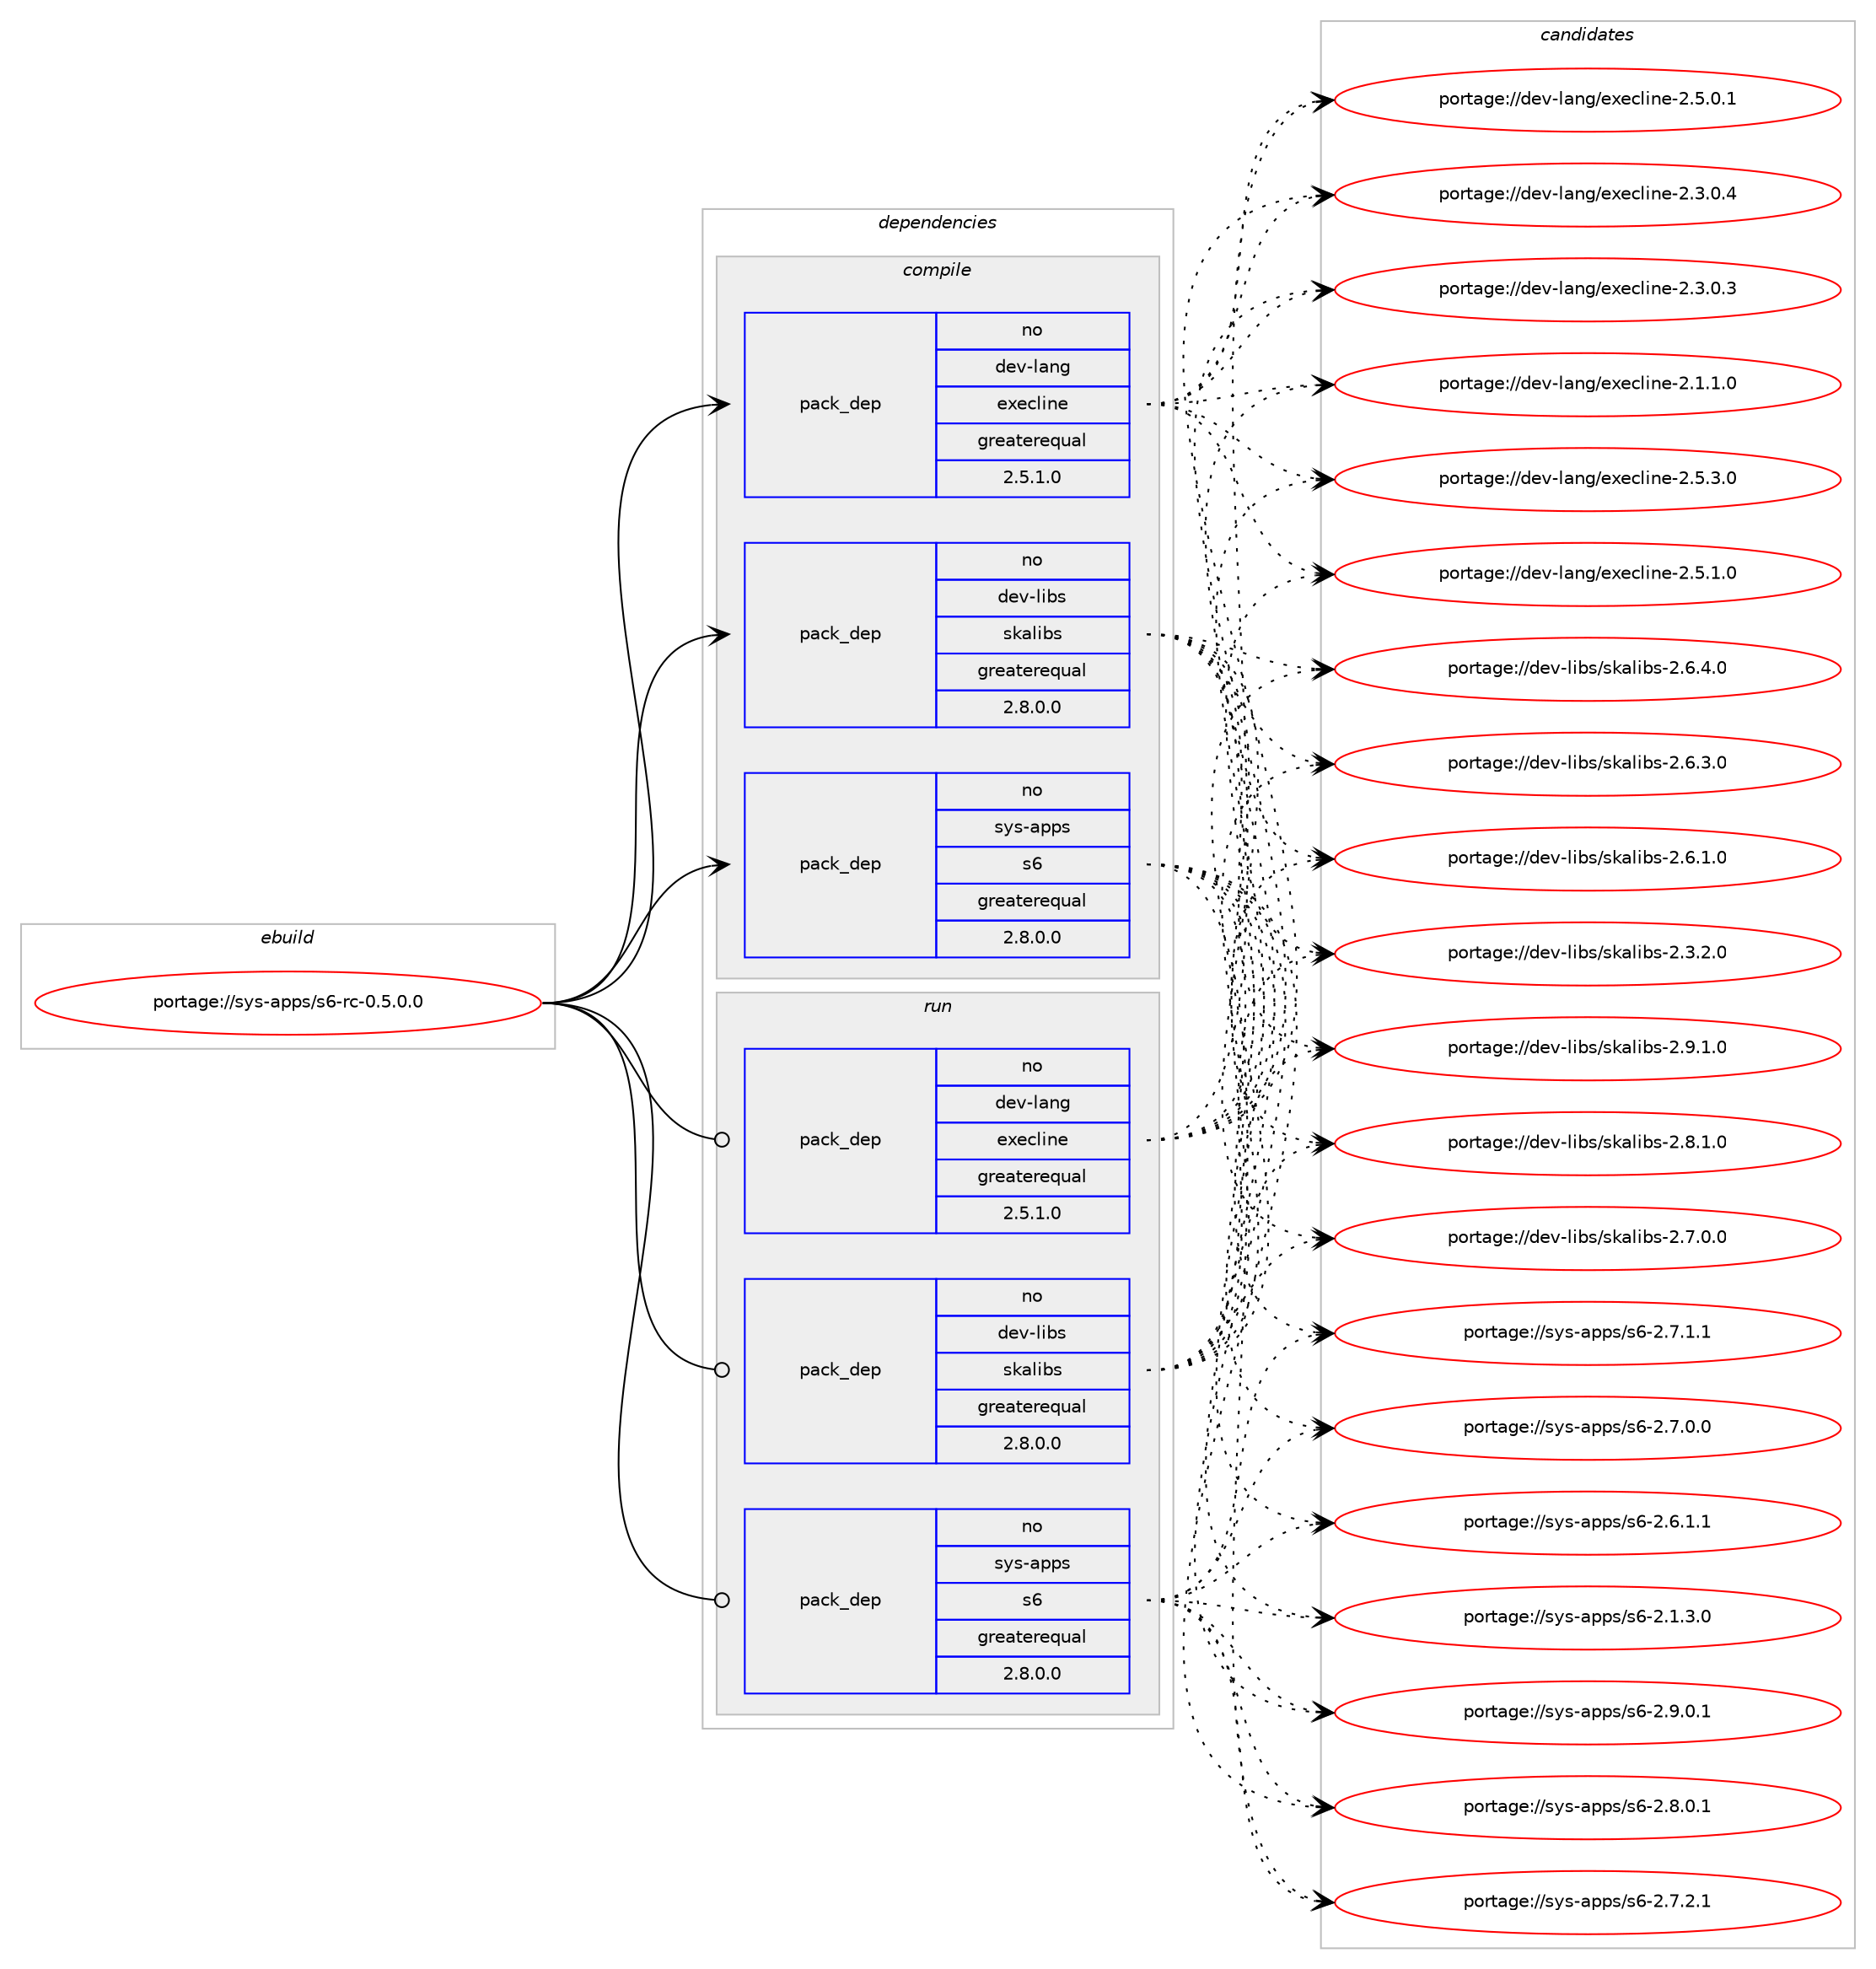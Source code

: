 digraph prolog {

# *************
# Graph options
# *************

newrank=true;
concentrate=true;
compound=true;
graph [rankdir=LR,fontname=Helvetica,fontsize=10,ranksep=1.5];#, ranksep=2.5, nodesep=0.2];
edge  [arrowhead=vee];
node  [fontname=Helvetica,fontsize=10];

# **********
# The ebuild
# **********

subgraph cluster_leftcol {
color=gray;
rank=same;
label=<<i>ebuild</i>>;
id [label="portage://sys-apps/s6-rc-0.5.0.0", color=red, width=4, href="../sys-apps/s6-rc-0.5.0.0.svg"];
}

# ****************
# The dependencies
# ****************

subgraph cluster_midcol {
color=gray;
label=<<i>dependencies</i>>;
subgraph cluster_compile {
fillcolor="#eeeeee";
style=filled;
label=<<i>compile</i>>;
subgraph pack23290 {
dependency29082 [label=<<TABLE BORDER="0" CELLBORDER="1" CELLSPACING="0" CELLPADDING="4" WIDTH="220"><TR><TD ROWSPAN="6" CELLPADDING="30">pack_dep</TD></TR><TR><TD WIDTH="110">no</TD></TR><TR><TD>dev-lang</TD></TR><TR><TD>execline</TD></TR><TR><TD>greaterequal</TD></TR><TR><TD>2.5.1.0</TD></TR></TABLE>>, shape=none, color=blue];
}
id:e -> dependency29082:w [weight=20,style="solid",arrowhead="vee"];
subgraph pack23291 {
dependency29083 [label=<<TABLE BORDER="0" CELLBORDER="1" CELLSPACING="0" CELLPADDING="4" WIDTH="220"><TR><TD ROWSPAN="6" CELLPADDING="30">pack_dep</TD></TR><TR><TD WIDTH="110">no</TD></TR><TR><TD>dev-libs</TD></TR><TR><TD>skalibs</TD></TR><TR><TD>greaterequal</TD></TR><TR><TD>2.8.0.0</TD></TR></TABLE>>, shape=none, color=blue];
}
id:e -> dependency29083:w [weight=20,style="solid",arrowhead="vee"];
subgraph pack23292 {
dependency29084 [label=<<TABLE BORDER="0" CELLBORDER="1" CELLSPACING="0" CELLPADDING="4" WIDTH="220"><TR><TD ROWSPAN="6" CELLPADDING="30">pack_dep</TD></TR><TR><TD WIDTH="110">no</TD></TR><TR><TD>sys-apps</TD></TR><TR><TD>s6</TD></TR><TR><TD>greaterequal</TD></TR><TR><TD>2.8.0.0</TD></TR></TABLE>>, shape=none, color=blue];
}
id:e -> dependency29084:w [weight=20,style="solid",arrowhead="vee"];
}
subgraph cluster_compileandrun {
fillcolor="#eeeeee";
style=filled;
label=<<i>compile and run</i>>;
}
subgraph cluster_run {
fillcolor="#eeeeee";
style=filled;
label=<<i>run</i>>;
subgraph pack23293 {
dependency29085 [label=<<TABLE BORDER="0" CELLBORDER="1" CELLSPACING="0" CELLPADDING="4" WIDTH="220"><TR><TD ROWSPAN="6" CELLPADDING="30">pack_dep</TD></TR><TR><TD WIDTH="110">no</TD></TR><TR><TD>dev-lang</TD></TR><TR><TD>execline</TD></TR><TR><TD>greaterequal</TD></TR><TR><TD>2.5.1.0</TD></TR></TABLE>>, shape=none, color=blue];
}
id:e -> dependency29085:w [weight=20,style="solid",arrowhead="odot"];
subgraph pack23294 {
dependency29086 [label=<<TABLE BORDER="0" CELLBORDER="1" CELLSPACING="0" CELLPADDING="4" WIDTH="220"><TR><TD ROWSPAN="6" CELLPADDING="30">pack_dep</TD></TR><TR><TD WIDTH="110">no</TD></TR><TR><TD>dev-libs</TD></TR><TR><TD>skalibs</TD></TR><TR><TD>greaterequal</TD></TR><TR><TD>2.8.0.0</TD></TR></TABLE>>, shape=none, color=blue];
}
id:e -> dependency29086:w [weight=20,style="solid",arrowhead="odot"];
subgraph pack23295 {
dependency29087 [label=<<TABLE BORDER="0" CELLBORDER="1" CELLSPACING="0" CELLPADDING="4" WIDTH="220"><TR><TD ROWSPAN="6" CELLPADDING="30">pack_dep</TD></TR><TR><TD WIDTH="110">no</TD></TR><TR><TD>sys-apps</TD></TR><TR><TD>s6</TD></TR><TR><TD>greaterequal</TD></TR><TR><TD>2.8.0.0</TD></TR></TABLE>>, shape=none, color=blue];
}
id:e -> dependency29087:w [weight=20,style="solid",arrowhead="odot"];
}
}

# **************
# The candidates
# **************

subgraph cluster_choices {
rank=same;
color=gray;
label=<<i>candidates</i>>;

subgraph choice23290 {
color=black;
nodesep=1;
choice100101118451089711010347101120101991081051101014550465346514648 [label="portage://dev-lang/execline-2.5.3.0", color=red, width=4,href="../dev-lang/execline-2.5.3.0.svg"];
choice100101118451089711010347101120101991081051101014550465346494648 [label="portage://dev-lang/execline-2.5.1.0", color=red, width=4,href="../dev-lang/execline-2.5.1.0.svg"];
choice100101118451089711010347101120101991081051101014550465346484649 [label="portage://dev-lang/execline-2.5.0.1", color=red, width=4,href="../dev-lang/execline-2.5.0.1.svg"];
choice100101118451089711010347101120101991081051101014550465146484652 [label="portage://dev-lang/execline-2.3.0.4", color=red, width=4,href="../dev-lang/execline-2.3.0.4.svg"];
choice100101118451089711010347101120101991081051101014550465146484651 [label="portage://dev-lang/execline-2.3.0.3", color=red, width=4,href="../dev-lang/execline-2.3.0.3.svg"];
choice100101118451089711010347101120101991081051101014550464946494648 [label="portage://dev-lang/execline-2.1.1.0", color=red, width=4,href="../dev-lang/execline-2.1.1.0.svg"];
dependency29082:e -> choice100101118451089711010347101120101991081051101014550465346514648:w [style=dotted,weight="100"];
dependency29082:e -> choice100101118451089711010347101120101991081051101014550465346494648:w [style=dotted,weight="100"];
dependency29082:e -> choice100101118451089711010347101120101991081051101014550465346484649:w [style=dotted,weight="100"];
dependency29082:e -> choice100101118451089711010347101120101991081051101014550465146484652:w [style=dotted,weight="100"];
dependency29082:e -> choice100101118451089711010347101120101991081051101014550465146484651:w [style=dotted,weight="100"];
dependency29082:e -> choice100101118451089711010347101120101991081051101014550464946494648:w [style=dotted,weight="100"];
}
subgraph choice23291 {
color=black;
nodesep=1;
choice10010111845108105981154711510797108105981154550465746494648 [label="portage://dev-libs/skalibs-2.9.1.0", color=red, width=4,href="../dev-libs/skalibs-2.9.1.0.svg"];
choice10010111845108105981154711510797108105981154550465646494648 [label="portage://dev-libs/skalibs-2.8.1.0", color=red, width=4,href="../dev-libs/skalibs-2.8.1.0.svg"];
choice10010111845108105981154711510797108105981154550465546484648 [label="portage://dev-libs/skalibs-2.7.0.0", color=red, width=4,href="../dev-libs/skalibs-2.7.0.0.svg"];
choice10010111845108105981154711510797108105981154550465446524648 [label="portage://dev-libs/skalibs-2.6.4.0", color=red, width=4,href="../dev-libs/skalibs-2.6.4.0.svg"];
choice10010111845108105981154711510797108105981154550465446514648 [label="portage://dev-libs/skalibs-2.6.3.0", color=red, width=4,href="../dev-libs/skalibs-2.6.3.0.svg"];
choice10010111845108105981154711510797108105981154550465446494648 [label="portage://dev-libs/skalibs-2.6.1.0", color=red, width=4,href="../dev-libs/skalibs-2.6.1.0.svg"];
choice10010111845108105981154711510797108105981154550465146504648 [label="portage://dev-libs/skalibs-2.3.2.0", color=red, width=4,href="../dev-libs/skalibs-2.3.2.0.svg"];
dependency29083:e -> choice10010111845108105981154711510797108105981154550465746494648:w [style=dotted,weight="100"];
dependency29083:e -> choice10010111845108105981154711510797108105981154550465646494648:w [style=dotted,weight="100"];
dependency29083:e -> choice10010111845108105981154711510797108105981154550465546484648:w [style=dotted,weight="100"];
dependency29083:e -> choice10010111845108105981154711510797108105981154550465446524648:w [style=dotted,weight="100"];
dependency29083:e -> choice10010111845108105981154711510797108105981154550465446514648:w [style=dotted,weight="100"];
dependency29083:e -> choice10010111845108105981154711510797108105981154550465446494648:w [style=dotted,weight="100"];
dependency29083:e -> choice10010111845108105981154711510797108105981154550465146504648:w [style=dotted,weight="100"];
}
subgraph choice23292 {
color=black;
nodesep=1;
choice115121115459711211211547115544550465746484649 [label="portage://sys-apps/s6-2.9.0.1", color=red, width=4,href="../sys-apps/s6-2.9.0.1.svg"];
choice115121115459711211211547115544550465646484649 [label="portage://sys-apps/s6-2.8.0.1", color=red, width=4,href="../sys-apps/s6-2.8.0.1.svg"];
choice115121115459711211211547115544550465546504649 [label="portage://sys-apps/s6-2.7.2.1", color=red, width=4,href="../sys-apps/s6-2.7.2.1.svg"];
choice115121115459711211211547115544550465546494649 [label="portage://sys-apps/s6-2.7.1.1", color=red, width=4,href="../sys-apps/s6-2.7.1.1.svg"];
choice115121115459711211211547115544550465546484648 [label="portage://sys-apps/s6-2.7.0.0", color=red, width=4,href="../sys-apps/s6-2.7.0.0.svg"];
choice115121115459711211211547115544550465446494649 [label="portage://sys-apps/s6-2.6.1.1", color=red, width=4,href="../sys-apps/s6-2.6.1.1.svg"];
choice115121115459711211211547115544550464946514648 [label="portage://sys-apps/s6-2.1.3.0", color=red, width=4,href="../sys-apps/s6-2.1.3.0.svg"];
dependency29084:e -> choice115121115459711211211547115544550465746484649:w [style=dotted,weight="100"];
dependency29084:e -> choice115121115459711211211547115544550465646484649:w [style=dotted,weight="100"];
dependency29084:e -> choice115121115459711211211547115544550465546504649:w [style=dotted,weight="100"];
dependency29084:e -> choice115121115459711211211547115544550465546494649:w [style=dotted,weight="100"];
dependency29084:e -> choice115121115459711211211547115544550465546484648:w [style=dotted,weight="100"];
dependency29084:e -> choice115121115459711211211547115544550465446494649:w [style=dotted,weight="100"];
dependency29084:e -> choice115121115459711211211547115544550464946514648:w [style=dotted,weight="100"];
}
subgraph choice23293 {
color=black;
nodesep=1;
choice100101118451089711010347101120101991081051101014550465346514648 [label="portage://dev-lang/execline-2.5.3.0", color=red, width=4,href="../dev-lang/execline-2.5.3.0.svg"];
choice100101118451089711010347101120101991081051101014550465346494648 [label="portage://dev-lang/execline-2.5.1.0", color=red, width=4,href="../dev-lang/execline-2.5.1.0.svg"];
choice100101118451089711010347101120101991081051101014550465346484649 [label="portage://dev-lang/execline-2.5.0.1", color=red, width=4,href="../dev-lang/execline-2.5.0.1.svg"];
choice100101118451089711010347101120101991081051101014550465146484652 [label="portage://dev-lang/execline-2.3.0.4", color=red, width=4,href="../dev-lang/execline-2.3.0.4.svg"];
choice100101118451089711010347101120101991081051101014550465146484651 [label="portage://dev-lang/execline-2.3.0.3", color=red, width=4,href="../dev-lang/execline-2.3.0.3.svg"];
choice100101118451089711010347101120101991081051101014550464946494648 [label="portage://dev-lang/execline-2.1.1.0", color=red, width=4,href="../dev-lang/execline-2.1.1.0.svg"];
dependency29085:e -> choice100101118451089711010347101120101991081051101014550465346514648:w [style=dotted,weight="100"];
dependency29085:e -> choice100101118451089711010347101120101991081051101014550465346494648:w [style=dotted,weight="100"];
dependency29085:e -> choice100101118451089711010347101120101991081051101014550465346484649:w [style=dotted,weight="100"];
dependency29085:e -> choice100101118451089711010347101120101991081051101014550465146484652:w [style=dotted,weight="100"];
dependency29085:e -> choice100101118451089711010347101120101991081051101014550465146484651:w [style=dotted,weight="100"];
dependency29085:e -> choice100101118451089711010347101120101991081051101014550464946494648:w [style=dotted,weight="100"];
}
subgraph choice23294 {
color=black;
nodesep=1;
choice10010111845108105981154711510797108105981154550465746494648 [label="portage://dev-libs/skalibs-2.9.1.0", color=red, width=4,href="../dev-libs/skalibs-2.9.1.0.svg"];
choice10010111845108105981154711510797108105981154550465646494648 [label="portage://dev-libs/skalibs-2.8.1.0", color=red, width=4,href="../dev-libs/skalibs-2.8.1.0.svg"];
choice10010111845108105981154711510797108105981154550465546484648 [label="portage://dev-libs/skalibs-2.7.0.0", color=red, width=4,href="../dev-libs/skalibs-2.7.0.0.svg"];
choice10010111845108105981154711510797108105981154550465446524648 [label="portage://dev-libs/skalibs-2.6.4.0", color=red, width=4,href="../dev-libs/skalibs-2.6.4.0.svg"];
choice10010111845108105981154711510797108105981154550465446514648 [label="portage://dev-libs/skalibs-2.6.3.0", color=red, width=4,href="../dev-libs/skalibs-2.6.3.0.svg"];
choice10010111845108105981154711510797108105981154550465446494648 [label="portage://dev-libs/skalibs-2.6.1.0", color=red, width=4,href="../dev-libs/skalibs-2.6.1.0.svg"];
choice10010111845108105981154711510797108105981154550465146504648 [label="portage://dev-libs/skalibs-2.3.2.0", color=red, width=4,href="../dev-libs/skalibs-2.3.2.0.svg"];
dependency29086:e -> choice10010111845108105981154711510797108105981154550465746494648:w [style=dotted,weight="100"];
dependency29086:e -> choice10010111845108105981154711510797108105981154550465646494648:w [style=dotted,weight="100"];
dependency29086:e -> choice10010111845108105981154711510797108105981154550465546484648:w [style=dotted,weight="100"];
dependency29086:e -> choice10010111845108105981154711510797108105981154550465446524648:w [style=dotted,weight="100"];
dependency29086:e -> choice10010111845108105981154711510797108105981154550465446514648:w [style=dotted,weight="100"];
dependency29086:e -> choice10010111845108105981154711510797108105981154550465446494648:w [style=dotted,weight="100"];
dependency29086:e -> choice10010111845108105981154711510797108105981154550465146504648:w [style=dotted,weight="100"];
}
subgraph choice23295 {
color=black;
nodesep=1;
choice115121115459711211211547115544550465746484649 [label="portage://sys-apps/s6-2.9.0.1", color=red, width=4,href="../sys-apps/s6-2.9.0.1.svg"];
choice115121115459711211211547115544550465646484649 [label="portage://sys-apps/s6-2.8.0.1", color=red, width=4,href="../sys-apps/s6-2.8.0.1.svg"];
choice115121115459711211211547115544550465546504649 [label="portage://sys-apps/s6-2.7.2.1", color=red, width=4,href="../sys-apps/s6-2.7.2.1.svg"];
choice115121115459711211211547115544550465546494649 [label="portage://sys-apps/s6-2.7.1.1", color=red, width=4,href="../sys-apps/s6-2.7.1.1.svg"];
choice115121115459711211211547115544550465546484648 [label="portage://sys-apps/s6-2.7.0.0", color=red, width=4,href="../sys-apps/s6-2.7.0.0.svg"];
choice115121115459711211211547115544550465446494649 [label="portage://sys-apps/s6-2.6.1.1", color=red, width=4,href="../sys-apps/s6-2.6.1.1.svg"];
choice115121115459711211211547115544550464946514648 [label="portage://sys-apps/s6-2.1.3.0", color=red, width=4,href="../sys-apps/s6-2.1.3.0.svg"];
dependency29087:e -> choice115121115459711211211547115544550465746484649:w [style=dotted,weight="100"];
dependency29087:e -> choice115121115459711211211547115544550465646484649:w [style=dotted,weight="100"];
dependency29087:e -> choice115121115459711211211547115544550465546504649:w [style=dotted,weight="100"];
dependency29087:e -> choice115121115459711211211547115544550465546494649:w [style=dotted,weight="100"];
dependency29087:e -> choice115121115459711211211547115544550465546484648:w [style=dotted,weight="100"];
dependency29087:e -> choice115121115459711211211547115544550465446494649:w [style=dotted,weight="100"];
dependency29087:e -> choice115121115459711211211547115544550464946514648:w [style=dotted,weight="100"];
}
}

}
